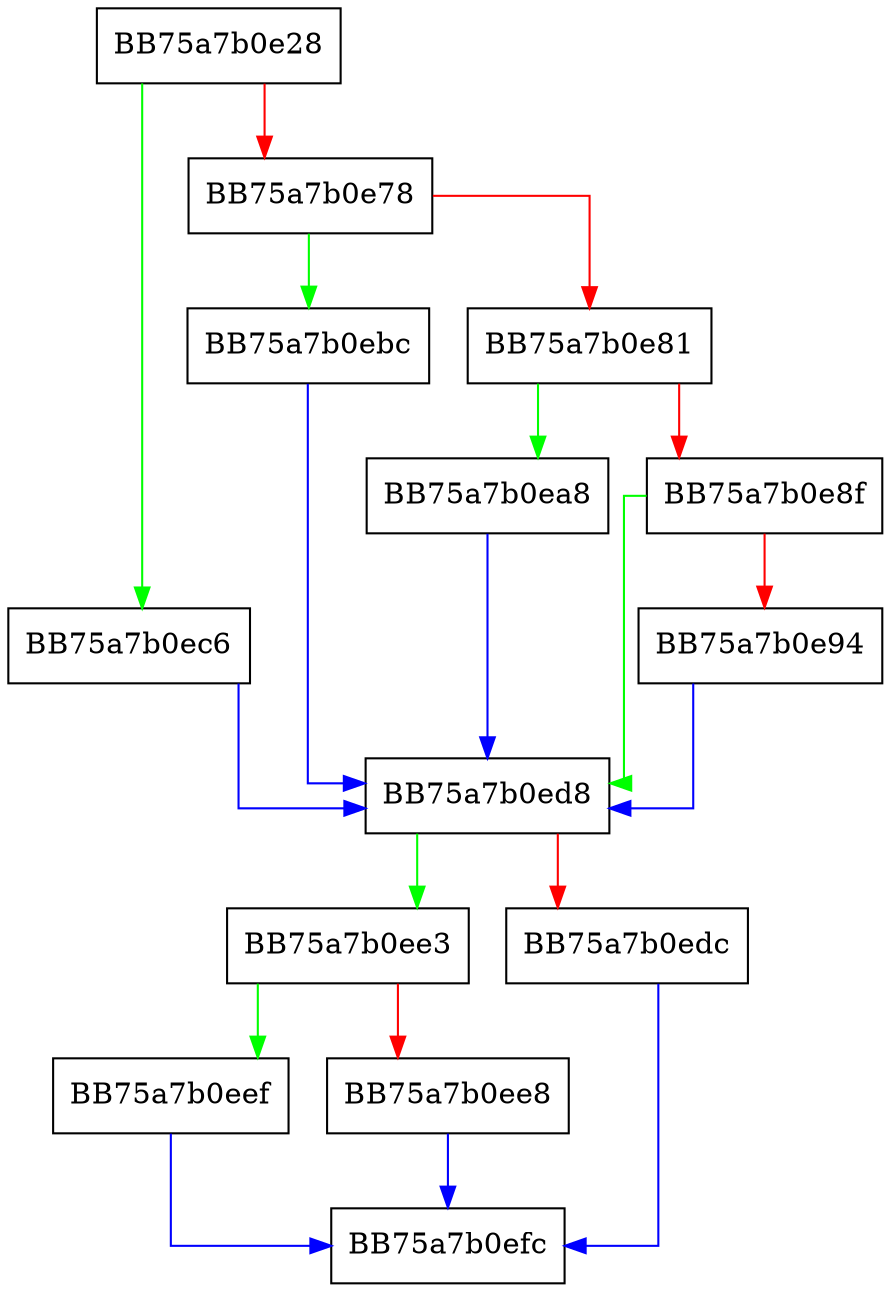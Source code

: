 digraph _setmode_nolock {
  node [shape="box"];
  graph [splines=ortho];
  BB75a7b0e28 -> BB75a7b0ec6 [color="green"];
  BB75a7b0e28 -> BB75a7b0e78 [color="red"];
  BB75a7b0e78 -> BB75a7b0ebc [color="green"];
  BB75a7b0e78 -> BB75a7b0e81 [color="red"];
  BB75a7b0e81 -> BB75a7b0ea8 [color="green"];
  BB75a7b0e81 -> BB75a7b0e8f [color="red"];
  BB75a7b0e8f -> BB75a7b0ed8 [color="green"];
  BB75a7b0e8f -> BB75a7b0e94 [color="red"];
  BB75a7b0e94 -> BB75a7b0ed8 [color="blue"];
  BB75a7b0ea8 -> BB75a7b0ed8 [color="blue"];
  BB75a7b0ebc -> BB75a7b0ed8 [color="blue"];
  BB75a7b0ec6 -> BB75a7b0ed8 [color="blue"];
  BB75a7b0ed8 -> BB75a7b0ee3 [color="green"];
  BB75a7b0ed8 -> BB75a7b0edc [color="red"];
  BB75a7b0edc -> BB75a7b0efc [color="blue"];
  BB75a7b0ee3 -> BB75a7b0eef [color="green"];
  BB75a7b0ee3 -> BB75a7b0ee8 [color="red"];
  BB75a7b0ee8 -> BB75a7b0efc [color="blue"];
  BB75a7b0eef -> BB75a7b0efc [color="blue"];
}